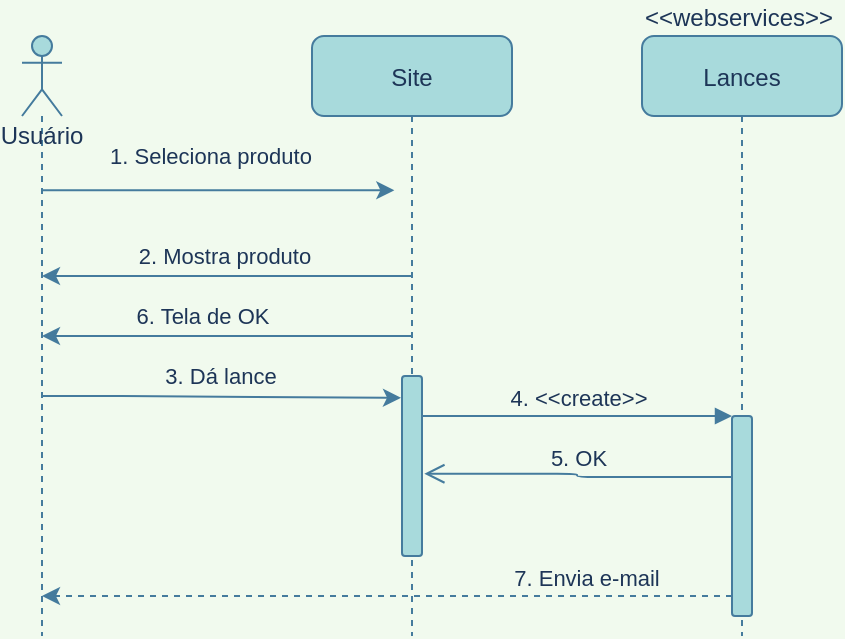 <mxfile version="13.9.6" type="device"><diagram id="kgpKYQtTHZ0yAKxKKP6v" name="Page-1"><mxGraphModel dx="683" dy="579" grid="0" gridSize="10" guides="1" tooltips="1" connect="1" arrows="1" fold="1" page="1" pageScale="1" pageWidth="850" pageHeight="1100" background="#F1FAEE" math="0" shadow="0"><root><mxCell id="0"/><mxCell id="1" parent="0"/><mxCell id="7eUA0VrXBtA-jUNB-jo8-46" style="edgeStyle=orthogonalEdgeStyle;orthogonalLoop=1;jettySize=auto;html=1;labelBackgroundColor=#F1FAEE;strokeColor=#457B9D;fontColor=#1D3557;" edge="1" parent="1" source="3nuBFxr9cyL0pnOWT2aG-1" target="7eUA0VrXBtA-jUNB-jo8-45"><mxGeometry relative="1" as="geometry"><Array as="points"><mxPoint x="200" y="270"/><mxPoint x="200" y="270"/></Array></mxGeometry></mxCell><mxCell id="7eUA0VrXBtA-jUNB-jo8-47" value="2. Mostra produto" style="edgeLabel;html=1;align=center;verticalAlign=middle;resizable=0;points=[];labelBackgroundColor=#F1FAEE;fontColor=#1D3557;rounded=1;" vertex="1" connectable="0" parent="7eUA0VrXBtA-jUNB-jo8-46"><mxGeometry x="0.199" y="1" relative="1" as="geometry"><mxPoint x="16.33" y="-11" as="offset"/></mxGeometry></mxCell><mxCell id="7eUA0VrXBtA-jUNB-jo8-59" style="edgeStyle=orthogonalEdgeStyle;orthogonalLoop=1;jettySize=auto;html=1;labelBackgroundColor=#F1FAEE;strokeColor=#457B9D;fontColor=#1D3557;" edge="1" parent="1" source="3nuBFxr9cyL0pnOWT2aG-1" target="7eUA0VrXBtA-jUNB-jo8-45"><mxGeometry relative="1" as="geometry"><Array as="points"><mxPoint x="260" y="400"/><mxPoint x="260" y="400"/></Array></mxGeometry></mxCell><mxCell id="7eUA0VrXBtA-jUNB-jo8-60" value="6. Tela de OK" style="edgeLabel;html=1;align=center;verticalAlign=middle;resizable=0;points=[];labelBackgroundColor=#F1FAEE;fontColor=#1D3557;rounded=1;" vertex="1" connectable="0" parent="7eUA0VrXBtA-jUNB-jo8-59"><mxGeometry x="0.181" y="3" relative="1" as="geometry"><mxPoint x="4.67" y="-13" as="offset"/></mxGeometry></mxCell><mxCell id="3nuBFxr9cyL0pnOWT2aG-1" value="Site" style="shape=umlLifeline;perimeter=lifelinePerimeter;container=1;collapsible=0;recursiveResize=0;shadow=0;strokeWidth=1;fillColor=#A8DADC;strokeColor=#457B9D;fontColor=#1D3557;rounded=1;" parent="1" vertex="1"><mxGeometry x="255" y="150" width="100" height="300" as="geometry"/></mxCell><mxCell id="7eUA0VrXBtA-jUNB-jo8-61" value="" style="html=1;points=[];perimeter=orthogonalPerimeter;fillColor=#A8DADC;strokeColor=#457B9D;fontColor=#1D3557;rounded=1;" vertex="1" parent="3nuBFxr9cyL0pnOWT2aG-1"><mxGeometry x="45" y="170" width="10" height="90" as="geometry"/></mxCell><mxCell id="7eUA0VrXBtA-jUNB-jo8-39" value="" style="endArrow=classic;html=1;entryX=-0.383;entryY=-0.015;entryDx=0;entryDy=0;entryPerimeter=0;labelBackgroundColor=#F1FAEE;strokeColor=#457B9D;fontColor=#1D3557;" edge="1" parent="1" source="7eUA0VrXBtA-jUNB-jo8-45"><mxGeometry width="50" height="50" relative="1" as="geometry"><mxPoint x="130" y="227" as="sourcePoint"/><mxPoint x="296.17" y="227.15" as="targetPoint"/></mxGeometry></mxCell><mxCell id="7eUA0VrXBtA-jUNB-jo8-43" value="1. Seleciona produto" style="edgeLabel;html=1;align=center;verticalAlign=middle;resizable=0;points=[];labelBackgroundColor=#F1FAEE;fontColor=#1D3557;rounded=1;" vertex="1" connectable="0" parent="7eUA0VrXBtA-jUNB-jo8-39"><mxGeometry x="-0.384" relative="1" as="geometry"><mxPoint x="29.17" y="-17.15" as="offset"/></mxGeometry></mxCell><mxCell id="7eUA0VrXBtA-jUNB-jo8-49" style="edgeStyle=orthogonalEdgeStyle;orthogonalLoop=1;jettySize=auto;html=1;entryX=-0.05;entryY=0.121;entryDx=0;entryDy=0;entryPerimeter=0;labelBackgroundColor=#F1FAEE;strokeColor=#457B9D;fontColor=#1D3557;" edge="1" parent="1" source="7eUA0VrXBtA-jUNB-jo8-45" target="7eUA0VrXBtA-jUNB-jo8-61"><mxGeometry relative="1" as="geometry"><mxPoint x="290" y="330" as="targetPoint"/><Array as="points"><mxPoint x="150" y="330"/><mxPoint x="150" y="330"/></Array></mxGeometry></mxCell><mxCell id="7eUA0VrXBtA-jUNB-jo8-50" value="3. Dá lance" style="edgeLabel;html=1;align=center;verticalAlign=middle;resizable=0;points=[];labelBackgroundColor=#F1FAEE;fontColor=#1D3557;rounded=1;" vertex="1" connectable="0" parent="7eUA0VrXBtA-jUNB-jo8-49"><mxGeometry x="-0.298" y="-2" relative="1" as="geometry"><mxPoint x="25.33" y="-12" as="offset"/></mxGeometry></mxCell><mxCell id="7eUA0VrXBtA-jUNB-jo8-45" value="Usuário" style="shape=umlLifeline;participant=umlActor;perimeter=lifelinePerimeter;whiteSpace=wrap;html=1;container=1;collapsible=0;recursiveResize=0;verticalAlign=top;spacingTop=36;outlineConnect=0;fillColor=#A8DADC;strokeColor=#457B9D;fontColor=#1D3557;rounded=1;" vertex="1" parent="1"><mxGeometry x="110" y="150" width="20" height="300" as="geometry"/></mxCell><mxCell id="7eUA0VrXBtA-jUNB-jo8-58" value="5. OK" style="html=1;verticalAlign=bottom;endArrow=open;endSize=8;exitX=0.033;exitY=0.305;exitDx=0;exitDy=0;exitPerimeter=0;entryX=1.117;entryY=0.543;entryDx=0;entryDy=0;entryPerimeter=0;edgeStyle=orthogonalEdgeStyle;labelBackgroundColor=#F1FAEE;strokeColor=#457B9D;fontColor=#1D3557;" edge="1" source="7eUA0VrXBtA-jUNB-jo8-56" parent="1" target="7eUA0VrXBtA-jUNB-jo8-61"><mxGeometry relative="1" as="geometry"><mxPoint x="310" y="378" as="targetPoint"/></mxGeometry></mxCell><mxCell id="7eUA0VrXBtA-jUNB-jo8-57" value="4. &amp;lt;&amp;lt;create&amp;gt;&amp;gt;" style="html=1;verticalAlign=bottom;endArrow=block;entryX=0;entryY=0;labelBackgroundColor=#F1FAEE;strokeColor=#457B9D;fontColor=#1D3557;" edge="1" target="7eUA0VrXBtA-jUNB-jo8-56" parent="1"><mxGeometry relative="1" as="geometry"><mxPoint x="310" y="340" as="sourcePoint"/></mxGeometry></mxCell><mxCell id="7eUA0VrXBtA-jUNB-jo8-62" style="edgeStyle=none;orthogonalLoop=1;jettySize=auto;html=1;labelBackgroundColor=#F1FAEE;strokeColor=#457B9D;fontColor=#1D3557;dashed=1;" edge="1" parent="1" source="7eUA0VrXBtA-jUNB-jo8-56" target="7eUA0VrXBtA-jUNB-jo8-45"><mxGeometry relative="1" as="geometry"><Array as="points"><mxPoint x="330" y="430"/></Array></mxGeometry></mxCell><mxCell id="7eUA0VrXBtA-jUNB-jo8-63" value="7. Envia e-mail" style="edgeLabel;html=1;align=center;verticalAlign=middle;resizable=0;points=[];labelBackgroundColor=#F1FAEE;fontColor=#1D3557;rounded=1;" vertex="1" connectable="0" parent="7eUA0VrXBtA-jUNB-jo8-62"><mxGeometry x="-0.36" y="-2" relative="1" as="geometry"><mxPoint x="36.83" y="-7" as="offset"/></mxGeometry></mxCell><mxCell id="7eUA0VrXBtA-jUNB-jo8-65" value="" style="group" vertex="1" connectable="0" parent="1"><mxGeometry x="416" y="132" width="104" height="318" as="geometry"/></mxCell><mxCell id="7eUA0VrXBtA-jUNB-jo8-51" value="Lances" style="shape=umlLifeline;perimeter=lifelinePerimeter;container=1;collapsible=0;recursiveResize=0;shadow=0;strokeWidth=1;fillColor=#A8DADC;strokeColor=#457B9D;fontColor=#1D3557;rounded=1;" vertex="1" parent="7eUA0VrXBtA-jUNB-jo8-65"><mxGeometry x="4" y="18" width="100" height="300" as="geometry"/></mxCell><mxCell id="7eUA0VrXBtA-jUNB-jo8-56" value="" style="html=1;points=[];perimeter=orthogonalPerimeter;fillColor=#A8DADC;strokeColor=#457B9D;fontColor=#1D3557;rounded=1;" vertex="1" parent="7eUA0VrXBtA-jUNB-jo8-51"><mxGeometry x="45" y="190" width="10" height="100" as="geometry"/></mxCell><mxCell id="7eUA0VrXBtA-jUNB-jo8-64" value="&amp;lt;&amp;lt;webservices&amp;gt;&amp;gt;" style="text;html=1;align=center;verticalAlign=middle;resizable=0;points=[];autosize=1;fontColor=#1D3557;" vertex="1" parent="7eUA0VrXBtA-jUNB-jo8-65"><mxGeometry width="104" height="18" as="geometry"/></mxCell></root></mxGraphModel></diagram></mxfile>